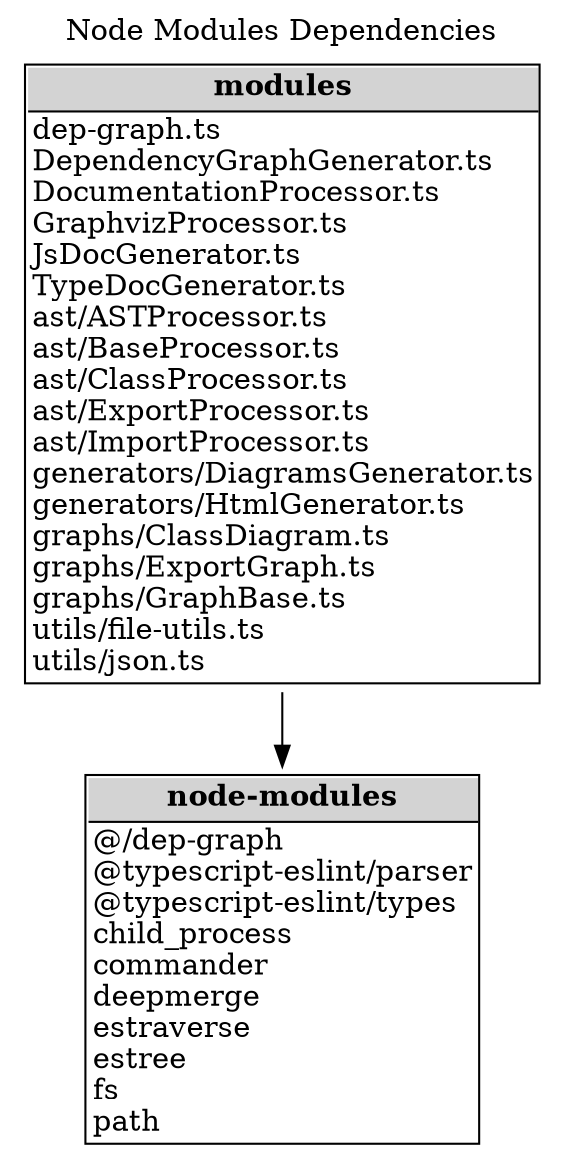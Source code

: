 digraph {label="Node Modules Dependencies";
labelloc="t";
"node-modules" [shape=none, label=<<TABLE cellspacing="0" cellborder="0" align="left">
<TR><TD BORDER="1" SIDES="B" BGCOLOR="lightgrey"><B>node-modules</B></TD></TR>
<TR><TD align="left" BALIGN="LEFT">
@/dep-graph<BR/>
@typescript-eslint/parser<BR/>
@typescript-eslint/types<BR/>
child_process<BR/>
commander<BR/>
deepmerge<BR/>
estraverse<BR/>
estree<BR/>
fs<BR/>
path<BR/>
</TD></TR>
</TABLE>>];
"modules" [shape=none, label=<<TABLE cellspacing="0" cellborder="0" align="left">
<TR><TD BORDER="1" SIDES="B" BGCOLOR="lightgrey"><B>modules</B></TD></TR>
<TR><TD align="left" BALIGN="LEFT">
dep-graph.ts<BR/>
DependencyGraphGenerator.ts<BR/>
DocumentationProcessor.ts<BR/>
GraphvizProcessor.ts<BR/>
JsDocGenerator.ts<BR/>
TypeDocGenerator.ts<BR/>
ast/ASTProcessor.ts<BR/>
ast/BaseProcessor.ts<BR/>
ast/ClassProcessor.ts<BR/>
ast/ExportProcessor.ts<BR/>
ast/ImportProcessor.ts<BR/>
generators/DiagramsGenerator.ts<BR/>
generators/HtmlGenerator.ts<BR/>
graphs/ClassDiagram.ts<BR/>
graphs/ExportGraph.ts<BR/>
graphs/GraphBase.ts<BR/>
utils/file-utils.ts<BR/>
utils/json.ts<BR/>
</TD></TR>
</TABLE>>];
"modules"->"node-modules";
}
